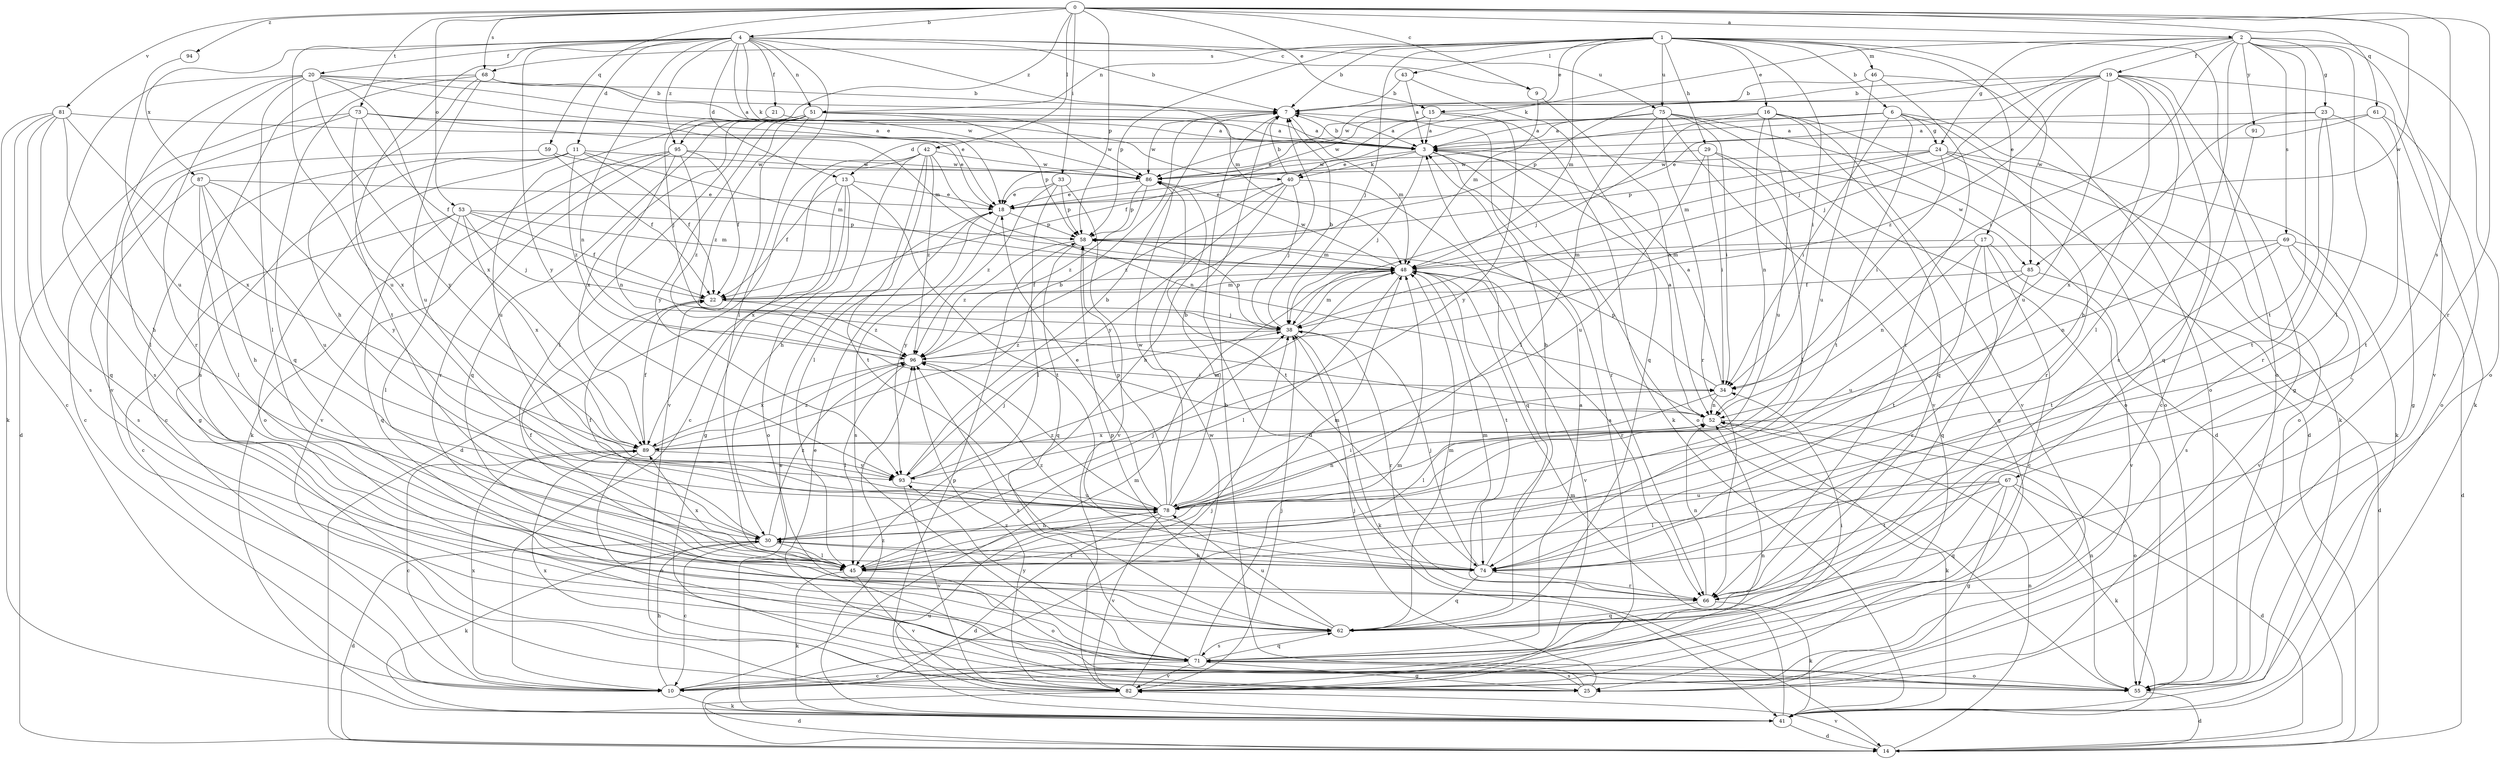 strict digraph  {
0;
1;
2;
3;
4;
6;
7;
9;
10;
11;
13;
14;
15;
16;
17;
18;
19;
20;
21;
22;
23;
24;
25;
29;
30;
33;
34;
38;
40;
41;
42;
43;
45;
46;
48;
51;
52;
53;
55;
58;
59;
61;
62;
66;
67;
68;
69;
71;
73;
74;
75;
78;
81;
82;
85;
86;
87;
89;
91;
93;
94;
95;
96;
0 -> 2  [label=a];
0 -> 4  [label=b];
0 -> 9  [label=c];
0 -> 15  [label=e];
0 -> 33  [label=i];
0 -> 42  [label=l];
0 -> 53  [label=o];
0 -> 58  [label=p];
0 -> 59  [label=q];
0 -> 61  [label=q];
0 -> 66  [label=r];
0 -> 67  [label=s];
0 -> 68  [label=s];
0 -> 73  [label=t];
0 -> 81  [label=v];
0 -> 85  [label=w];
0 -> 94  [label=z];
0 -> 95  [label=z];
1 -> 6  [label=b];
1 -> 7  [label=b];
1 -> 15  [label=e];
1 -> 16  [label=e];
1 -> 17  [label=e];
1 -> 29  [label=h];
1 -> 34  [label=i];
1 -> 38  [label=j];
1 -> 43  [label=l];
1 -> 46  [label=m];
1 -> 48  [label=m];
1 -> 51  [label=n];
1 -> 55  [label=o];
1 -> 58  [label=p];
1 -> 68  [label=s];
1 -> 75  [label=u];
1 -> 85  [label=w];
2 -> 19  [label=f];
2 -> 23  [label=g];
2 -> 24  [label=g];
2 -> 34  [label=i];
2 -> 38  [label=j];
2 -> 40  [label=k];
2 -> 45  [label=l];
2 -> 55  [label=o];
2 -> 69  [label=s];
2 -> 71  [label=s];
2 -> 74  [label=t];
2 -> 82  [label=v];
2 -> 91  [label=y];
3 -> 7  [label=b];
3 -> 38  [label=j];
3 -> 40  [label=k];
3 -> 55  [label=o];
3 -> 66  [label=r];
3 -> 85  [label=w];
3 -> 86  [label=w];
4 -> 7  [label=b];
4 -> 9  [label=c];
4 -> 11  [label=d];
4 -> 13  [label=d];
4 -> 18  [label=e];
4 -> 20  [label=f];
4 -> 21  [label=f];
4 -> 40  [label=k];
4 -> 45  [label=l];
4 -> 48  [label=m];
4 -> 51  [label=n];
4 -> 52  [label=n];
4 -> 74  [label=t];
4 -> 75  [label=u];
4 -> 78  [label=u];
4 -> 87  [label=x];
4 -> 93  [label=y];
4 -> 95  [label=z];
6 -> 13  [label=d];
6 -> 24  [label=g];
6 -> 34  [label=i];
6 -> 38  [label=j];
6 -> 41  [label=k];
6 -> 55  [label=o];
6 -> 74  [label=t];
7 -> 3  [label=a];
7 -> 14  [label=d];
7 -> 48  [label=m];
7 -> 86  [label=w];
9 -> 48  [label=m];
9 -> 52  [label=n];
10 -> 30  [label=h];
10 -> 38  [label=j];
10 -> 41  [label=k];
10 -> 48  [label=m];
10 -> 52  [label=n];
10 -> 89  [label=x];
11 -> 10  [label=c];
11 -> 22  [label=f];
11 -> 25  [label=g];
11 -> 48  [label=m];
11 -> 55  [label=o];
11 -> 86  [label=w];
11 -> 96  [label=z];
13 -> 18  [label=e];
13 -> 22  [label=f];
13 -> 25  [label=g];
13 -> 55  [label=o];
13 -> 74  [label=t];
13 -> 89  [label=x];
14 -> 52  [label=n];
14 -> 82  [label=v];
15 -> 3  [label=a];
15 -> 22  [label=f];
15 -> 41  [label=k];
15 -> 86  [label=w];
15 -> 93  [label=y];
16 -> 3  [label=a];
16 -> 14  [label=d];
16 -> 18  [label=e];
16 -> 52  [label=n];
16 -> 62  [label=q];
16 -> 78  [label=u];
16 -> 82  [label=v];
17 -> 10  [label=c];
17 -> 48  [label=m];
17 -> 52  [label=n];
17 -> 62  [label=q];
17 -> 74  [label=t];
17 -> 82  [label=v];
18 -> 58  [label=p];
18 -> 71  [label=s];
18 -> 93  [label=y];
19 -> 7  [label=b];
19 -> 25  [label=g];
19 -> 30  [label=h];
19 -> 38  [label=j];
19 -> 41  [label=k];
19 -> 45  [label=l];
19 -> 58  [label=p];
19 -> 62  [label=q];
19 -> 78  [label=u];
19 -> 86  [label=w];
19 -> 96  [label=z];
20 -> 7  [label=b];
20 -> 18  [label=e];
20 -> 45  [label=l];
20 -> 66  [label=r];
20 -> 71  [label=s];
20 -> 82  [label=v];
20 -> 86  [label=w];
20 -> 89  [label=x];
20 -> 93  [label=y];
21 -> 3  [label=a];
21 -> 38  [label=j];
22 -> 38  [label=j];
22 -> 48  [label=m];
22 -> 96  [label=z];
23 -> 3  [label=a];
23 -> 25  [label=g];
23 -> 66  [label=r];
23 -> 74  [label=t];
23 -> 89  [label=x];
24 -> 34  [label=i];
24 -> 41  [label=k];
24 -> 48  [label=m];
24 -> 55  [label=o];
24 -> 58  [label=p];
24 -> 66  [label=r];
24 -> 86  [label=w];
25 -> 7  [label=b];
25 -> 18  [label=e];
25 -> 38  [label=j];
25 -> 71  [label=s];
25 -> 89  [label=x];
29 -> 25  [label=g];
29 -> 34  [label=i];
29 -> 45  [label=l];
29 -> 78  [label=u];
29 -> 86  [label=w];
30 -> 10  [label=c];
30 -> 14  [label=d];
30 -> 22  [label=f];
30 -> 38  [label=j];
30 -> 41  [label=k];
30 -> 45  [label=l];
30 -> 74  [label=t];
30 -> 96  [label=z];
33 -> 18  [label=e];
33 -> 45  [label=l];
33 -> 58  [label=p];
33 -> 82  [label=v];
33 -> 96  [label=z];
34 -> 3  [label=a];
34 -> 45  [label=l];
34 -> 52  [label=n];
34 -> 58  [label=p];
38 -> 7  [label=b];
38 -> 41  [label=k];
38 -> 48  [label=m];
38 -> 58  [label=p];
38 -> 66  [label=r];
38 -> 96  [label=z];
40 -> 7  [label=b];
40 -> 18  [label=e];
40 -> 30  [label=h];
40 -> 38  [label=j];
40 -> 62  [label=q];
40 -> 93  [label=y];
40 -> 96  [label=z];
41 -> 14  [label=d];
41 -> 18  [label=e];
41 -> 48  [label=m];
41 -> 58  [label=p];
41 -> 78  [label=u];
41 -> 96  [label=z];
42 -> 10  [label=c];
42 -> 14  [label=d];
42 -> 30  [label=h];
42 -> 45  [label=l];
42 -> 52  [label=n];
42 -> 74  [label=t];
42 -> 86  [label=w];
42 -> 96  [label=z];
43 -> 3  [label=a];
43 -> 7  [label=b];
43 -> 62  [label=q];
45 -> 22  [label=f];
45 -> 41  [label=k];
45 -> 48  [label=m];
45 -> 55  [label=o];
45 -> 82  [label=v];
45 -> 89  [label=x];
46 -> 7  [label=b];
46 -> 55  [label=o];
46 -> 66  [label=r];
46 -> 78  [label=u];
48 -> 22  [label=f];
48 -> 45  [label=l];
48 -> 66  [label=r];
48 -> 74  [label=t];
48 -> 82  [label=v];
48 -> 86  [label=w];
51 -> 3  [label=a];
51 -> 45  [label=l];
51 -> 58  [label=p];
51 -> 62  [label=q];
51 -> 78  [label=u];
51 -> 82  [label=v];
51 -> 86  [label=w];
51 -> 89  [label=x];
51 -> 93  [label=y];
51 -> 96  [label=z];
52 -> 3  [label=a];
52 -> 41  [label=k];
52 -> 55  [label=o];
52 -> 89  [label=x];
53 -> 10  [label=c];
53 -> 22  [label=f];
53 -> 38  [label=j];
53 -> 45  [label=l];
53 -> 48  [label=m];
53 -> 58  [label=p];
53 -> 62  [label=q];
53 -> 89  [label=x];
55 -> 14  [label=d];
55 -> 52  [label=n];
58 -> 48  [label=m];
58 -> 62  [label=q];
58 -> 96  [label=z];
59 -> 10  [label=c];
59 -> 22  [label=f];
59 -> 86  [label=w];
61 -> 3  [label=a];
61 -> 18  [label=e];
61 -> 55  [label=o];
61 -> 74  [label=t];
62 -> 48  [label=m];
62 -> 58  [label=p];
62 -> 71  [label=s];
62 -> 78  [label=u];
66 -> 41  [label=k];
66 -> 48  [label=m];
66 -> 52  [label=n];
66 -> 62  [label=q];
67 -> 14  [label=d];
67 -> 25  [label=g];
67 -> 41  [label=k];
67 -> 45  [label=l];
67 -> 62  [label=q];
67 -> 74  [label=t];
67 -> 78  [label=u];
68 -> 3  [label=a];
68 -> 7  [label=b];
68 -> 30  [label=h];
68 -> 62  [label=q];
68 -> 71  [label=s];
68 -> 78  [label=u];
69 -> 14  [label=d];
69 -> 48  [label=m];
69 -> 52  [label=n];
69 -> 71  [label=s];
69 -> 74  [label=t];
69 -> 82  [label=v];
71 -> 3  [label=a];
71 -> 10  [label=c];
71 -> 25  [label=g];
71 -> 34  [label=i];
71 -> 48  [label=m];
71 -> 55  [label=o];
71 -> 62  [label=q];
71 -> 82  [label=v];
71 -> 93  [label=y];
71 -> 96  [label=z];
73 -> 3  [label=a];
73 -> 14  [label=d];
73 -> 18  [label=e];
73 -> 22  [label=f];
73 -> 45  [label=l];
73 -> 48  [label=m];
73 -> 89  [label=x];
74 -> 7  [label=b];
74 -> 30  [label=h];
74 -> 38  [label=j];
74 -> 62  [label=q];
74 -> 66  [label=r];
74 -> 96  [label=z];
75 -> 3  [label=a];
75 -> 14  [label=d];
75 -> 18  [label=e];
75 -> 34  [label=i];
75 -> 45  [label=l];
75 -> 55  [label=o];
75 -> 66  [label=r];
75 -> 82  [label=v];
78 -> 7  [label=b];
78 -> 14  [label=d];
78 -> 18  [label=e];
78 -> 30  [label=h];
78 -> 34  [label=i];
78 -> 52  [label=n];
78 -> 58  [label=p];
78 -> 82  [label=v];
78 -> 86  [label=w];
78 -> 96  [label=z];
81 -> 3  [label=a];
81 -> 10  [label=c];
81 -> 30  [label=h];
81 -> 41  [label=k];
81 -> 62  [label=q];
81 -> 71  [label=s];
81 -> 89  [label=x];
82 -> 3  [label=a];
82 -> 14  [label=d];
82 -> 38  [label=j];
82 -> 86  [label=w];
82 -> 96  [label=z];
85 -> 14  [label=d];
85 -> 22  [label=f];
85 -> 66  [label=r];
85 -> 78  [label=u];
86 -> 18  [label=e];
86 -> 58  [label=p];
86 -> 74  [label=t];
86 -> 96  [label=z];
87 -> 18  [label=e];
87 -> 30  [label=h];
87 -> 45  [label=l];
87 -> 71  [label=s];
87 -> 78  [label=u];
87 -> 93  [label=y];
89 -> 7  [label=b];
89 -> 10  [label=c];
89 -> 22  [label=f];
89 -> 55  [label=o];
89 -> 93  [label=y];
89 -> 96  [label=z];
91 -> 10  [label=c];
93 -> 7  [label=b];
93 -> 38  [label=j];
93 -> 48  [label=m];
93 -> 78  [label=u];
93 -> 82  [label=v];
94 -> 78  [label=u];
95 -> 22  [label=f];
95 -> 41  [label=k];
95 -> 52  [label=n];
95 -> 66  [label=r];
95 -> 82  [label=v];
95 -> 86  [label=w];
95 -> 96  [label=z];
96 -> 34  [label=i];
96 -> 45  [label=l];
96 -> 89  [label=x];
}
